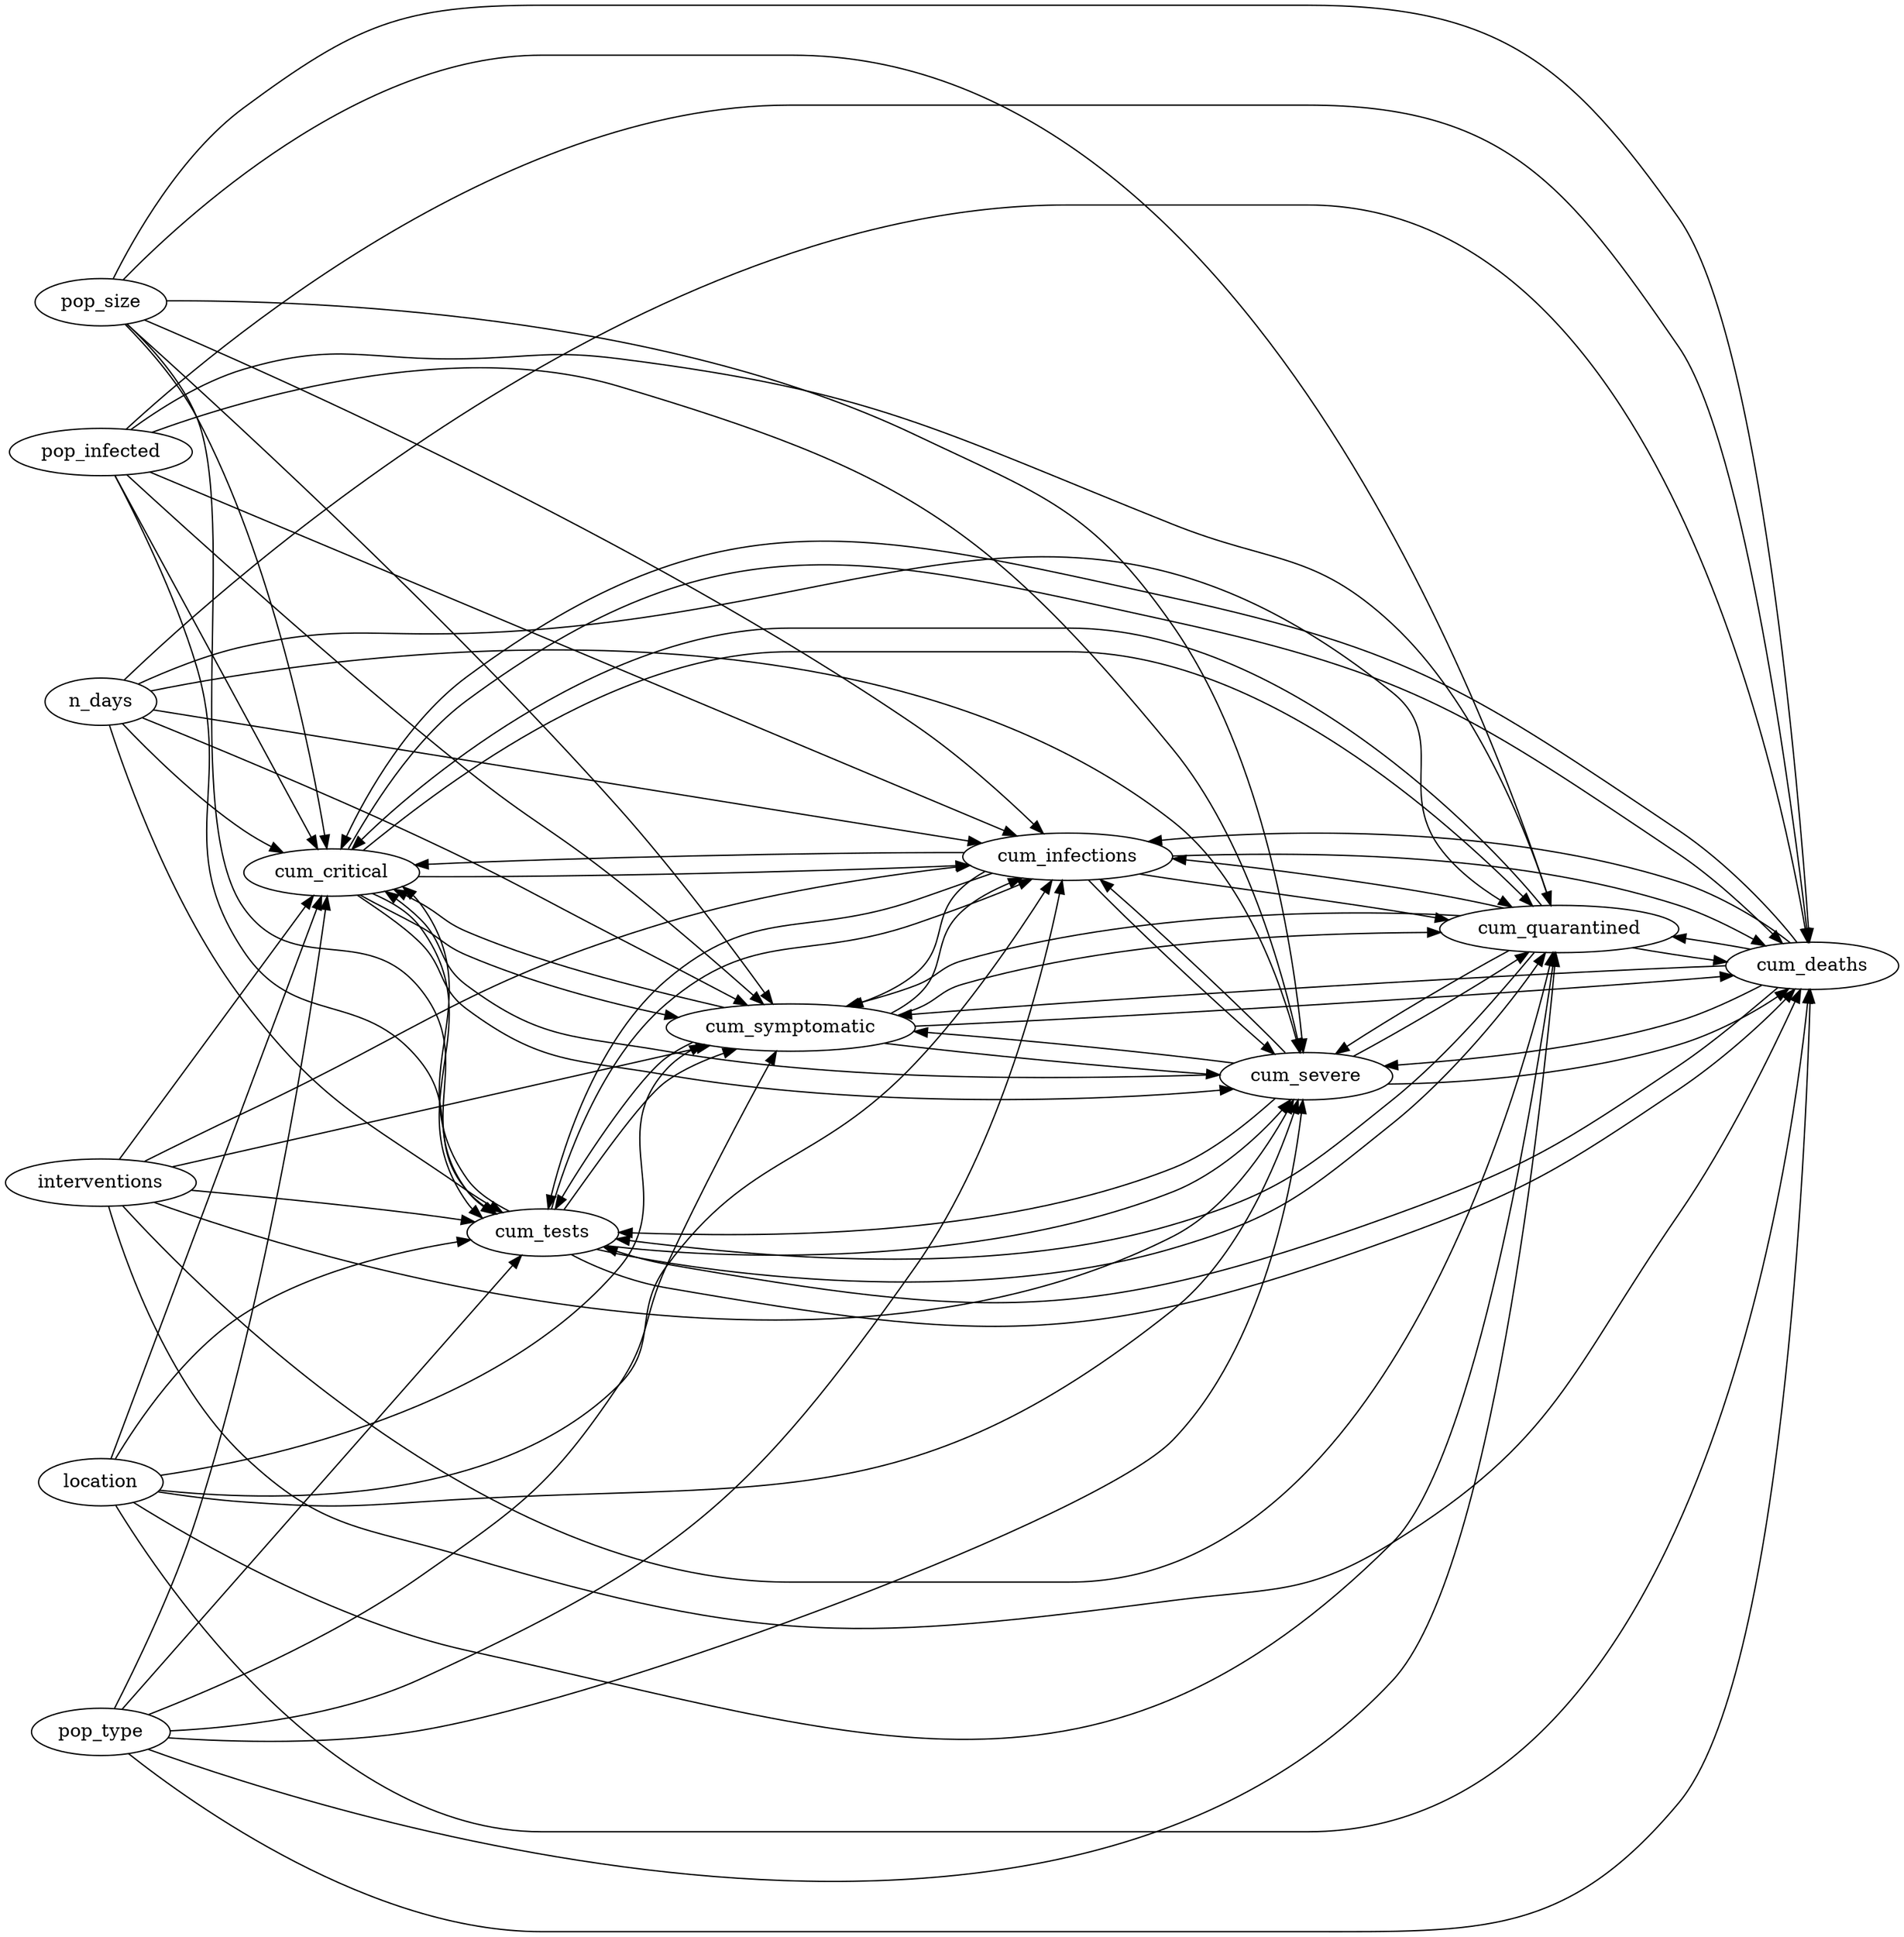 digraph "" {
	graph [newrank=True,
		rankdir=LR
	];
	pop_infected -> cum_critical;
	pop_infected -> cum_tests;
	pop_infected -> cum_symptomatic;
	pop_infected -> cum_infections;
	pop_infected -> cum_severe;
	pop_infected -> cum_quarantined;
	pop_infected -> cum_deaths;
	cum_critical -> cum_tests;
	cum_critical -> cum_symptomatic;
	cum_critical -> cum_infections;
	cum_critical -> cum_severe;
	cum_critical -> cum_quarantined;
	cum_critical -> cum_deaths;
	interventions -> cum_critical;
	interventions -> cum_tests;
	interventions -> cum_symptomatic;
	interventions -> cum_infections;
	interventions -> cum_severe;
	interventions -> cum_quarantined;
	interventions -> cum_deaths;
	pop_size -> cum_critical;
	pop_size -> cum_tests;
	pop_size -> cum_symptomatic;
	pop_size -> cum_infections;
	pop_size -> cum_severe;
	pop_size -> cum_quarantined;
	pop_size -> cum_deaths;
	location -> cum_critical;
	location -> cum_tests;
	location -> cum_symptomatic;
	location -> cum_infections;
	location -> cum_severe;
	location -> cum_quarantined;
	location -> cum_deaths;
	pop_type -> cum_critical;
	pop_type -> cum_tests;
	pop_type -> cum_symptomatic;
	pop_type -> cum_infections;
	pop_type -> cum_severe;
	pop_type -> cum_quarantined;
	pop_type -> cum_deaths;
	n_days -> cum_critical;
	n_days -> cum_tests;
	n_days -> cum_symptomatic;
	n_days -> cum_infections;
	n_days -> cum_severe;
	n_days -> cum_quarantined;
	n_days -> cum_deaths;
	cum_tests -> cum_critical;
	cum_tests -> cum_symptomatic;
	cum_tests -> cum_infections;
	cum_tests -> cum_severe;
	cum_tests -> cum_quarantined;
	cum_tests -> cum_deaths;
	cum_symptomatic -> cum_critical;
	cum_symptomatic -> cum_tests;
	cum_symptomatic -> cum_infections;
	cum_symptomatic -> cum_severe;
	cum_symptomatic -> cum_quarantined;
	cum_symptomatic -> cum_deaths;
	cum_infections -> cum_critical;
	cum_infections -> cum_tests;
	cum_infections -> cum_symptomatic;
	cum_infections -> cum_severe;
	cum_infections -> cum_quarantined;
	cum_infections -> cum_deaths;
	cum_severe -> cum_critical;
	cum_severe -> cum_tests;
	cum_severe -> cum_symptomatic;
	cum_severe -> cum_infections;
	cum_severe -> cum_quarantined;
	cum_severe -> cum_deaths;
	cum_quarantined -> cum_critical;
	cum_quarantined -> cum_tests;
	cum_quarantined -> cum_symptomatic;
	cum_quarantined -> cum_infections;
	cum_quarantined -> cum_severe;
	cum_quarantined -> cum_deaths;
	cum_deaths -> cum_critical;
	cum_deaths -> cum_tests;
	cum_deaths -> cum_symptomatic;
	cum_deaths -> cum_infections;
	cum_deaths -> cum_severe;
	cum_deaths -> cum_quarantined;
}
